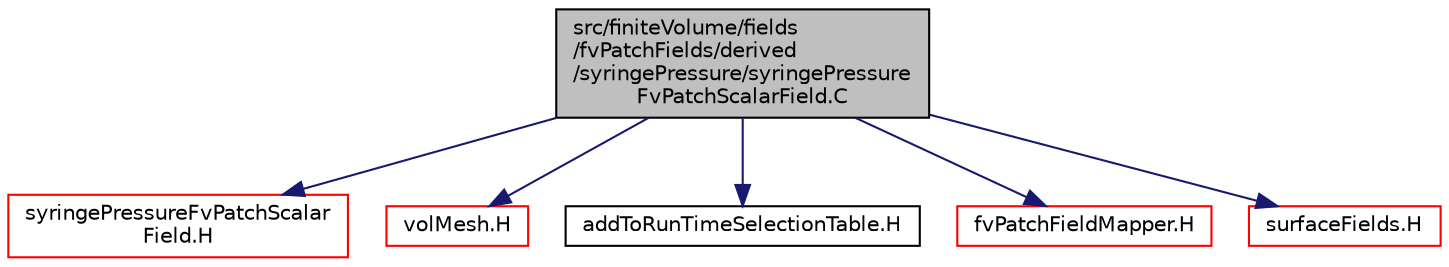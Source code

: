 digraph "src/finiteVolume/fields/fvPatchFields/derived/syringePressure/syringePressureFvPatchScalarField.C"
{
  bgcolor="transparent";
  edge [fontname="Helvetica",fontsize="10",labelfontname="Helvetica",labelfontsize="10"];
  node [fontname="Helvetica",fontsize="10",shape=record];
  Node1 [label="src/finiteVolume/fields\l/fvPatchFields/derived\l/syringePressure/syringePressure\lFvPatchScalarField.C",height=0.2,width=0.4,color="black", fillcolor="grey75", style="filled", fontcolor="black"];
  Node1 -> Node2 [color="midnightblue",fontsize="10",style="solid",fontname="Helvetica"];
  Node2 [label="syringePressureFvPatchScalar\lField.H",height=0.2,width=0.4,color="red",URL="$a05628.html"];
  Node1 -> Node3 [color="midnightblue",fontsize="10",style="solid",fontname="Helvetica"];
  Node3 [label="volMesh.H",height=0.2,width=0.4,color="red",URL="$a06339.html"];
  Node1 -> Node4 [color="midnightblue",fontsize="10",style="solid",fontname="Helvetica"];
  Node4 [label="addToRunTimeSelectionTable.H",height=0.2,width=0.4,color="black",URL="$a08025.html",tooltip="Macros for easy insertion into run-time selection tables. "];
  Node1 -> Node5 [color="midnightblue",fontsize="10",style="solid",fontname="Helvetica"];
  Node5 [label="fvPatchFieldMapper.H",height=0.2,width=0.4,color="red",URL="$a05695.html"];
  Node1 -> Node6 [color="midnightblue",fontsize="10",style="solid",fontname="Helvetica"];
  Node6 [label="surfaceFields.H",height=0.2,width=0.4,color="red",URL="$a05784.html",tooltip="Foam::surfaceFields. "];
}

